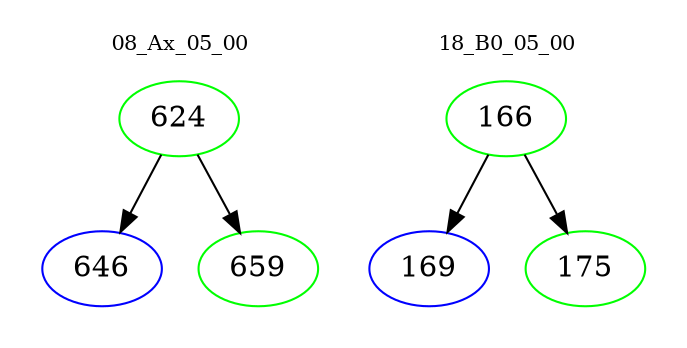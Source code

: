 digraph{
subgraph cluster_0 {
color = white
label = "08_Ax_05_00";
fontsize=10;
T0_624 [label="624", color="green"]
T0_624 -> T0_646 [color="black"]
T0_646 [label="646", color="blue"]
T0_624 -> T0_659 [color="black"]
T0_659 [label="659", color="green"]
}
subgraph cluster_1 {
color = white
label = "18_B0_05_00";
fontsize=10;
T1_166 [label="166", color="green"]
T1_166 -> T1_169 [color="black"]
T1_169 [label="169", color="blue"]
T1_166 -> T1_175 [color="black"]
T1_175 [label="175", color="green"]
}
}

